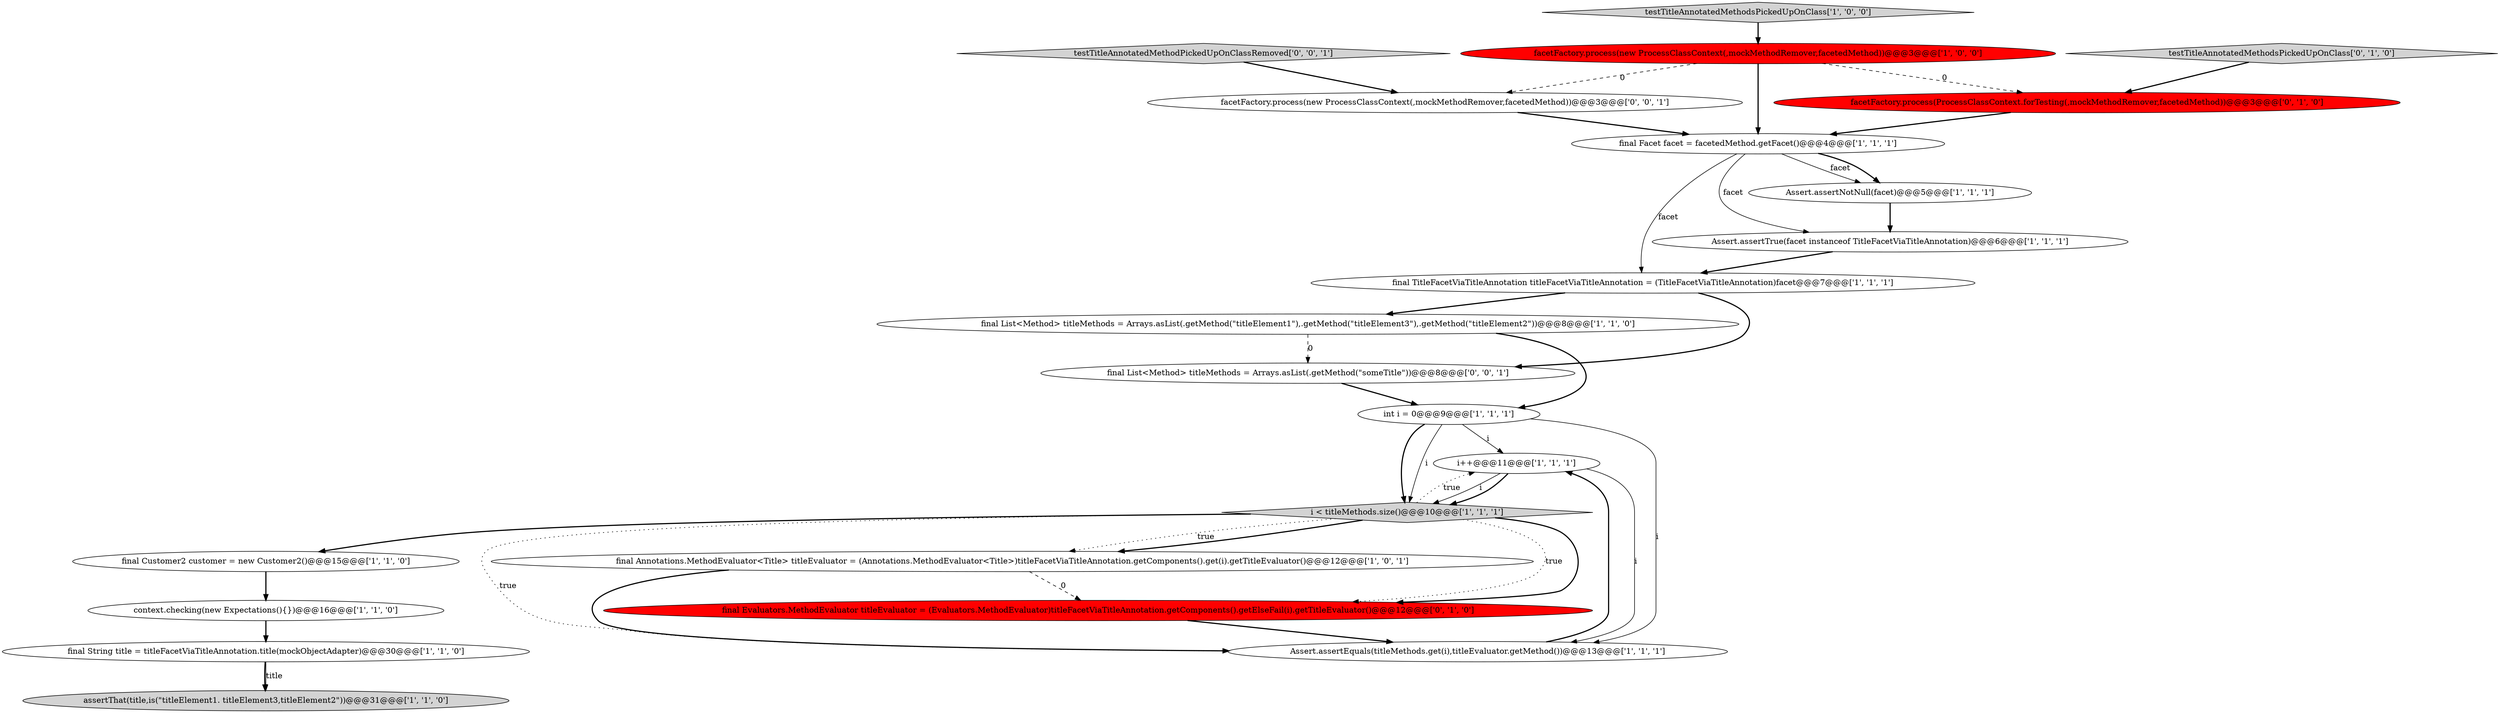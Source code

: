 digraph {
2 [style = filled, label = "Assert.assertNotNull(facet)@@@5@@@['1', '1', '1']", fillcolor = white, shape = ellipse image = "AAA0AAABBB1BBB"];
21 [style = filled, label = "facetFactory.process(new ProcessClassContext(,mockMethodRemover,facetedMethod))@@@3@@@['0', '0', '1']", fillcolor = white, shape = ellipse image = "AAA0AAABBB3BBB"];
20 [style = filled, label = "final List<Method> titleMethods = Arrays.asList(.getMethod(\"someTitle\"))@@@8@@@['0', '0', '1']", fillcolor = white, shape = ellipse image = "AAA0AAABBB3BBB"];
5 [style = filled, label = "final Facet facet = facetedMethod.getFacet()@@@4@@@['1', '1', '1']", fillcolor = white, shape = ellipse image = "AAA0AAABBB1BBB"];
15 [style = filled, label = "final Customer2 customer = new Customer2()@@@15@@@['1', '1', '0']", fillcolor = white, shape = ellipse image = "AAA0AAABBB1BBB"];
10 [style = filled, label = "final List<Method> titleMethods = Arrays.asList(.getMethod(\"titleElement1\"),.getMethod(\"titleElement3\"),.getMethod(\"titleElement2\"))@@@8@@@['1', '1', '0']", fillcolor = white, shape = ellipse image = "AAA0AAABBB1BBB"];
17 [style = filled, label = "testTitleAnnotatedMethodsPickedUpOnClass['0', '1', '0']", fillcolor = lightgray, shape = diamond image = "AAA0AAABBB2BBB"];
13 [style = filled, label = "i++@@@11@@@['1', '1', '1']", fillcolor = white, shape = ellipse image = "AAA0AAABBB1BBB"];
16 [style = filled, label = "final Evaluators.MethodEvaluator titleEvaluator = (Evaluators.MethodEvaluator)titleFacetViaTitleAnnotation.getComponents().getElseFail(i).getTitleEvaluator()@@@12@@@['0', '1', '0']", fillcolor = red, shape = ellipse image = "AAA1AAABBB2BBB"];
1 [style = filled, label = "int i = 0@@@9@@@['1', '1', '1']", fillcolor = white, shape = ellipse image = "AAA0AAABBB1BBB"];
0 [style = filled, label = "i < titleMethods.size()@@@10@@@['1', '1', '1']", fillcolor = lightgray, shape = diamond image = "AAA0AAABBB1BBB"];
3 [style = filled, label = "testTitleAnnotatedMethodsPickedUpOnClass['1', '0', '0']", fillcolor = lightgray, shape = diamond image = "AAA0AAABBB1BBB"];
12 [style = filled, label = "final Annotations.MethodEvaluator<Title> titleEvaluator = (Annotations.MethodEvaluator<Title>)titleFacetViaTitleAnnotation.getComponents().get(i).getTitleEvaluator()@@@12@@@['1', '0', '1']", fillcolor = white, shape = ellipse image = "AAA0AAABBB1BBB"];
18 [style = filled, label = "facetFactory.process(ProcessClassContext.forTesting(,mockMethodRemover,facetedMethod))@@@3@@@['0', '1', '0']", fillcolor = red, shape = ellipse image = "AAA1AAABBB2BBB"];
7 [style = filled, label = "context.checking(new Expectations(){})@@@16@@@['1', '1', '0']", fillcolor = white, shape = ellipse image = "AAA0AAABBB1BBB"];
14 [style = filled, label = "final TitleFacetViaTitleAnnotation titleFacetViaTitleAnnotation = (TitleFacetViaTitleAnnotation)facet@@@7@@@['1', '1', '1']", fillcolor = white, shape = ellipse image = "AAA0AAABBB1BBB"];
4 [style = filled, label = "Assert.assertTrue(facet instanceof TitleFacetViaTitleAnnotation)@@@6@@@['1', '1', '1']", fillcolor = white, shape = ellipse image = "AAA0AAABBB1BBB"];
6 [style = filled, label = "Assert.assertEquals(titleMethods.get(i),titleEvaluator.getMethod())@@@13@@@['1', '1', '1']", fillcolor = white, shape = ellipse image = "AAA0AAABBB1BBB"];
11 [style = filled, label = "assertThat(title,is(\"titleElement1. titleElement3,titleElement2\"))@@@31@@@['1', '1', '0']", fillcolor = lightgray, shape = ellipse image = "AAA0AAABBB1BBB"];
9 [style = filled, label = "final String title = titleFacetViaTitleAnnotation.title(mockObjectAdapter)@@@30@@@['1', '1', '0']", fillcolor = white, shape = ellipse image = "AAA0AAABBB1BBB"];
19 [style = filled, label = "testTitleAnnotatedMethodPickedUpOnClassRemoved['0', '0', '1']", fillcolor = lightgray, shape = diamond image = "AAA0AAABBB3BBB"];
8 [style = filled, label = "facetFactory.process(new ProcessClassContext(,mockMethodRemover,facetedMethod))@@@3@@@['1', '0', '0']", fillcolor = red, shape = ellipse image = "AAA1AAABBB1BBB"];
13->0 [style = solid, label="i"];
0->16 [style = bold, label=""];
0->12 [style = dotted, label="true"];
4->14 [style = bold, label=""];
5->2 [style = solid, label="facet"];
9->11 [style = bold, label=""];
15->7 [style = bold, label=""];
1->6 [style = solid, label="i"];
0->13 [style = dotted, label="true"];
12->16 [style = dashed, label="0"];
5->4 [style = solid, label="facet"];
9->11 [style = solid, label="title"];
16->6 [style = bold, label=""];
0->12 [style = bold, label=""];
14->10 [style = bold, label=""];
1->0 [style = bold, label=""];
20->1 [style = bold, label=""];
8->21 [style = dashed, label="0"];
0->6 [style = dotted, label="true"];
12->6 [style = bold, label=""];
2->4 [style = bold, label=""];
0->15 [style = bold, label=""];
7->9 [style = bold, label=""];
21->5 [style = bold, label=""];
1->0 [style = solid, label="i"];
5->2 [style = bold, label=""];
5->14 [style = solid, label="facet"];
8->5 [style = bold, label=""];
3->8 [style = bold, label=""];
18->5 [style = bold, label=""];
6->13 [style = bold, label=""];
8->18 [style = dashed, label="0"];
10->20 [style = dashed, label="0"];
0->16 [style = dotted, label="true"];
10->1 [style = bold, label=""];
1->13 [style = solid, label="i"];
17->18 [style = bold, label=""];
14->20 [style = bold, label=""];
13->0 [style = bold, label=""];
13->6 [style = solid, label="i"];
19->21 [style = bold, label=""];
}
